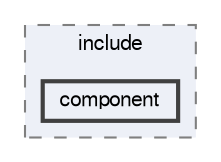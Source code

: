 digraph "component"
{
 // LATEX_PDF_SIZE
  bgcolor="transparent";
  edge [fontname=FreeSans,fontsize=10,labelfontname=FreeSans,labelfontsize=10];
  node [fontname=FreeSans,fontsize=10,shape=box,height=0.2,width=0.4];
  compound=true
  subgraph clusterdir_aa47084d0f13b69a05b7aeca4035fbf6 {
    graph [ bgcolor="#edf0f7", pencolor="grey50", label="include", fontname=FreeSans,fontsize=10 style="filled,dashed", URL="dir_aa47084d0f13b69a05b7aeca4035fbf6.html",tooltip=""]
  dir_4f3393c793fa0c7bbb111015866fc9aa [label="component", fillcolor="#edf0f7", color="grey25", style="filled,bold", URL="dir_4f3393c793fa0c7bbb111015866fc9aa.html",tooltip=""];
  }
}
